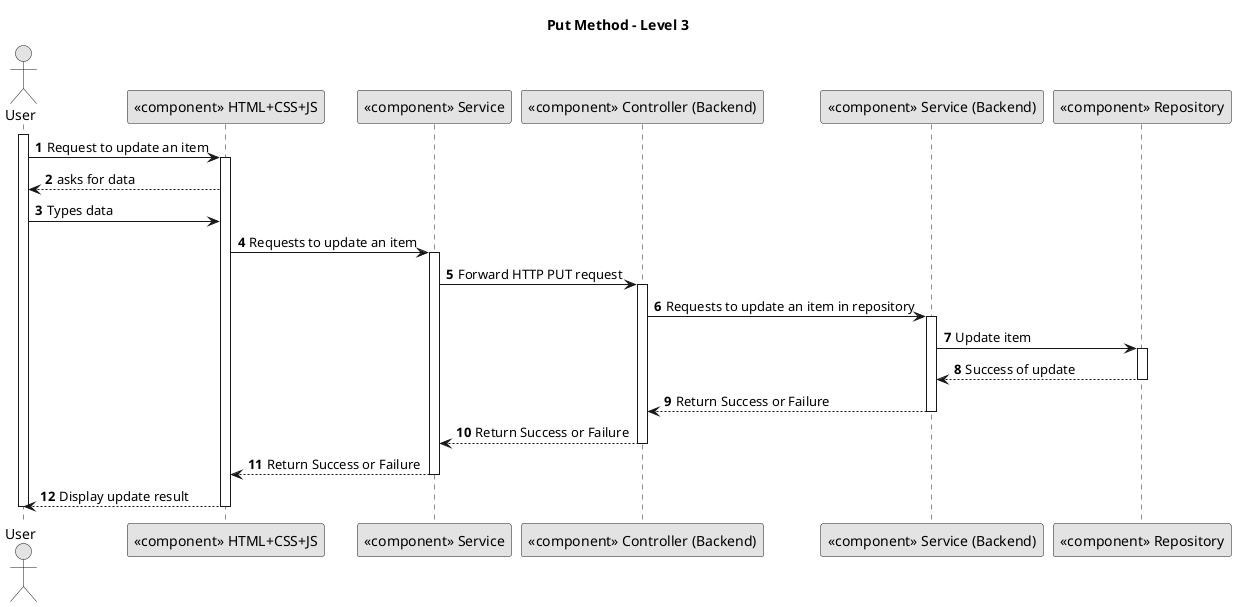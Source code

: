 @startuml

skinparam monochrome true
skinparam packageStyle rectangle
skinparam shadowing false

title Put Method - Level 3

autonumber

actor "User" as User
participant "<<component>> HTML+CSS+JS" as Frontend
participant "<<component>> Service" as FrontendService
participant "<<component>> Controller (Backend)" as Controller
participant "<<component>> Service (Backend)" as BackendService
participant "<<component>> Repository" as Repository

activate User

    User -> Frontend : Request to update an item
    activate Frontend

  Frontend --> User : asks for data

    User -> Frontend : Types data

    Frontend -> FrontendService : Requests to update an item
    activate FrontendService

    FrontendService -> Controller : Forward HTTP PUT request

    activate Controller
        Controller -> BackendService : Requests to update an item in repository
        activate BackendService

            BackendService -> Repository : Update item
            activate Repository

                Repository --> BackendService : Success of update
            deactivate Repository

            BackendService --> Controller : Return Success or Failure
        deactivate BackendService

        Controller --> FrontendService : Return Success or Failure
    deactivate Controller

    FrontendService --> Frontend : Return Success or Failure
    deactivate FrontendService

    Frontend --> User : Display update result
   deactivate Frontend

deactivate User

@enduml
